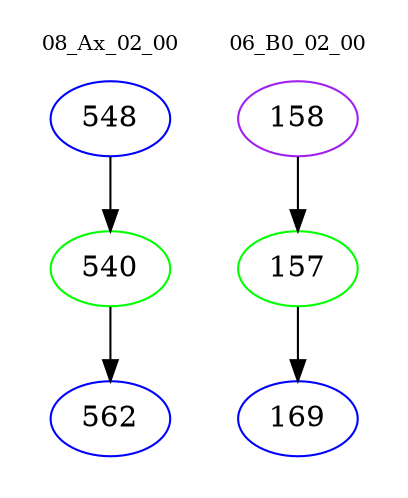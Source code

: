 digraph{
subgraph cluster_0 {
color = white
label = "08_Ax_02_00";
fontsize=10;
T0_548 [label="548", color="blue"]
T0_548 -> T0_540 [color="black"]
T0_540 [label="540", color="green"]
T0_540 -> T0_562 [color="black"]
T0_562 [label="562", color="blue"]
}
subgraph cluster_1 {
color = white
label = "06_B0_02_00";
fontsize=10;
T1_158 [label="158", color="purple"]
T1_158 -> T1_157 [color="black"]
T1_157 [label="157", color="green"]
T1_157 -> T1_169 [color="black"]
T1_169 [label="169", color="blue"]
}
}
